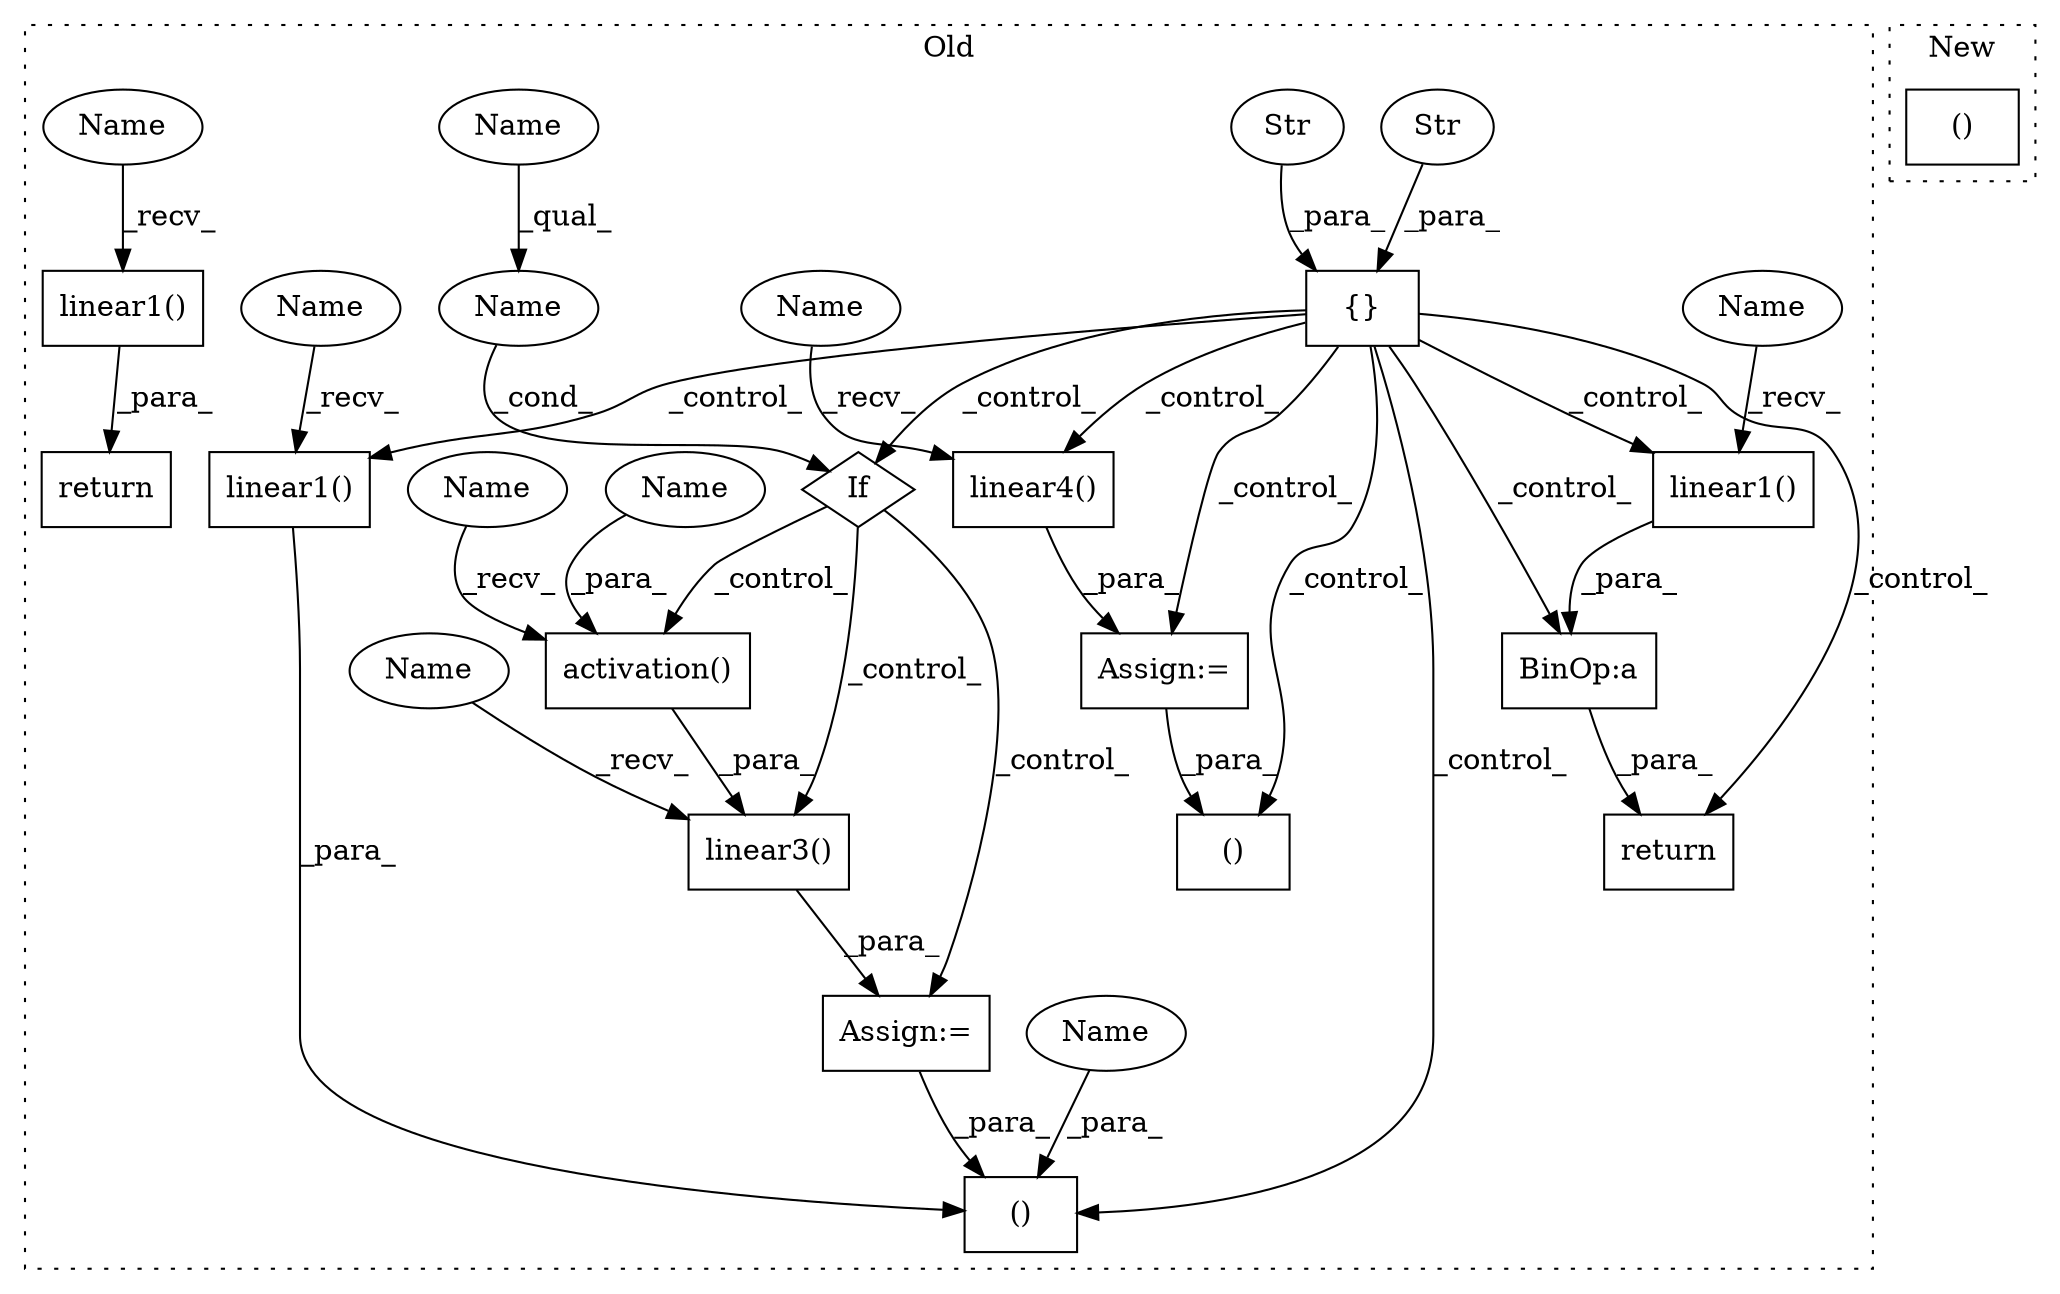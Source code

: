 digraph G {
subgraph cluster0 {
1 [label="linear1()" a="75" s="18343,18357" l="13,1" shape="box"];
3 [label="()" a="54" s="18765" l="26" shape="box"];
4 [label="{}" a="59" s="18250,18294" l="1,0" shape="box"];
5 [label="()" a="54" s="19227" l="15" shape="box"];
6 [label="If" a="96" s="18470,18493" l="3,22" shape="diamond"];
7 [label="linear1()" a="75" s="18896,18910" l="13,1" shape="box"];
8 [label="BinOp:a" a="82" s="19022" l="3" shape="box"];
9 [label="Str" a="66" s="18281" l="13" shape="ellipse"];
10 [label="Str" a="66" s="18264" l="15" shape="ellipse"];
11 [label="linear3()" a="75" s="18527,18566" l="13,1" shape="box"];
12 [label="Name" a="87" s="18473" l="20" shape="ellipse"];
13 [label="activation()" a="75" s="18540,18565" l="16,1" shape="box"];
14 [label="linear4()" a="75" s="19178,19192" l="13,1" shape="box"];
15 [label="Assign:=" a="68" s="19175" l="3" shape="box"];
16 [label="Assign:=" a="68" s="18524" l="3" shape="box"];
17 [label="return" a="93" s="19002" l="7" shape="box"];
18 [label="linear1()" a="75" s="18149,18163" l="13,1" shape="box"];
19 [label="return" a="93" s="18182" l="7" shape="box"];
20 [label="Name" a="87" s="18556" l="9" shape="ellipse"];
21 [label="Name" a="87" s="18767" l="9" shape="ellipse"];
22 [label="Name" a="87" s="18149" l="4" shape="ellipse"];
23 [label="Name" a="87" s="18343" l="4" shape="ellipse"];
24 [label="Name" a="87" s="18527" l="4" shape="ellipse"];
25 [label="Name" a="87" s="19178" l="4" shape="ellipse"];
26 [label="Name" a="87" s="18540" l="4" shape="ellipse"];
27 [label="Name" a="87" s="18896" l="4" shape="ellipse"];
28 [label="Name" a="87" s="18473" l="4" shape="ellipse"];
label = "Old";
style="dotted";
}
subgraph cluster1 {
2 [label="()" a="54" s="14917" l="12" shape="box"];
label = "New";
style="dotted";
}
1 -> 3 [label="_para_"];
4 -> 7 [label="_control_"];
4 -> 8 [label="_control_"];
4 -> 17 [label="_control_"];
4 -> 3 [label="_control_"];
4 -> 5 [label="_control_"];
4 -> 1 [label="_control_"];
4 -> 6 [label="_control_"];
4 -> 14 [label="_control_"];
4 -> 15 [label="_control_"];
6 -> 11 [label="_control_"];
6 -> 13 [label="_control_"];
6 -> 16 [label="_control_"];
7 -> 8 [label="_para_"];
8 -> 17 [label="_para_"];
9 -> 4 [label="_para_"];
10 -> 4 [label="_para_"];
11 -> 16 [label="_para_"];
12 -> 6 [label="_cond_"];
13 -> 11 [label="_para_"];
14 -> 15 [label="_para_"];
15 -> 5 [label="_para_"];
16 -> 3 [label="_para_"];
18 -> 19 [label="_para_"];
20 -> 13 [label="_para_"];
21 -> 3 [label="_para_"];
22 -> 18 [label="_recv_"];
23 -> 1 [label="_recv_"];
24 -> 11 [label="_recv_"];
25 -> 14 [label="_recv_"];
26 -> 13 [label="_recv_"];
27 -> 7 [label="_recv_"];
28 -> 12 [label="_qual_"];
}